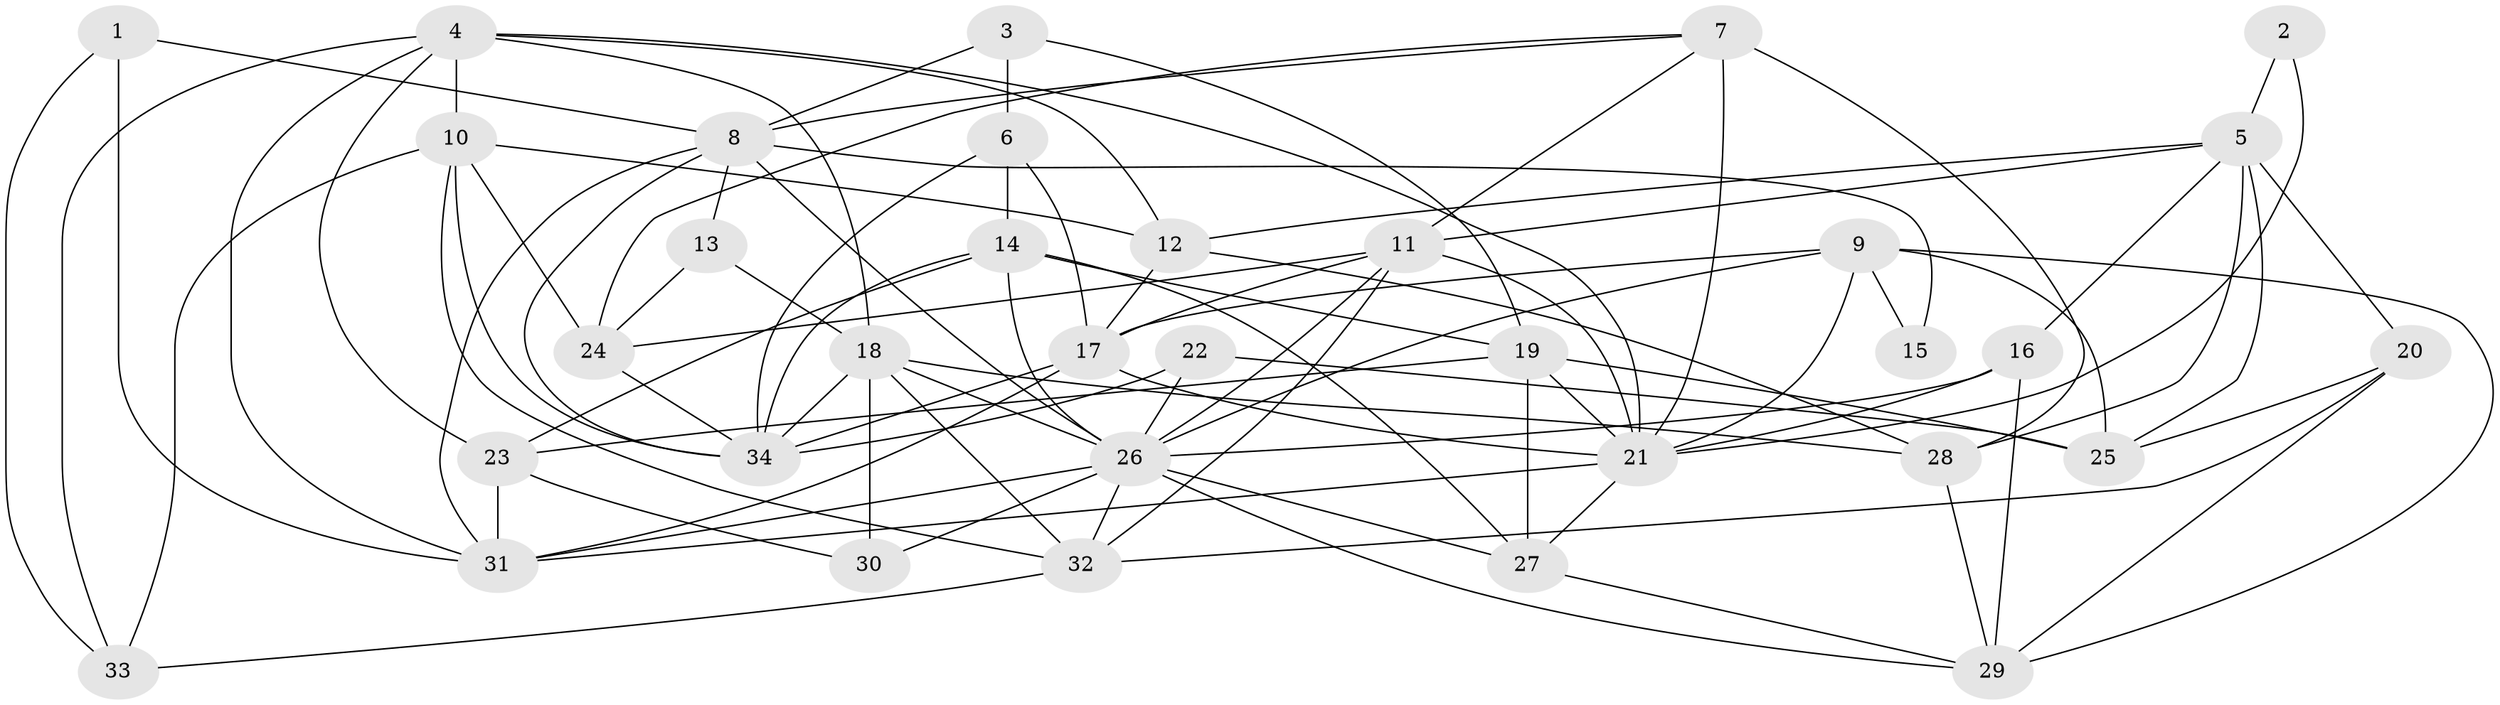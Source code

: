 // original degree distribution, {5: 0.2537313432835821, 3: 0.3582089552238806, 2: 0.07462686567164178, 4: 0.208955223880597, 6: 0.07462686567164178, 8: 0.014925373134328358, 7: 0.014925373134328358}
// Generated by graph-tools (version 1.1) at 2025/50/03/09/25 03:50:01]
// undirected, 34 vertices, 93 edges
graph export_dot {
graph [start="1"]
  node [color=gray90,style=filled];
  1;
  2;
  3;
  4;
  5;
  6;
  7;
  8;
  9;
  10;
  11;
  12;
  13;
  14;
  15;
  16;
  17;
  18;
  19;
  20;
  21;
  22;
  23;
  24;
  25;
  26;
  27;
  28;
  29;
  30;
  31;
  32;
  33;
  34;
  1 -- 8 [weight=1.0];
  1 -- 31 [weight=1.0];
  1 -- 33 [weight=1.0];
  2 -- 5 [weight=1.0];
  2 -- 21 [weight=1.0];
  3 -- 6 [weight=1.0];
  3 -- 8 [weight=1.0];
  3 -- 19 [weight=1.0];
  4 -- 10 [weight=1.0];
  4 -- 12 [weight=1.0];
  4 -- 18 [weight=1.0];
  4 -- 21 [weight=1.0];
  4 -- 23 [weight=1.0];
  4 -- 31 [weight=1.0];
  4 -- 33 [weight=1.0];
  5 -- 11 [weight=2.0];
  5 -- 12 [weight=1.0];
  5 -- 16 [weight=1.0];
  5 -- 20 [weight=1.0];
  5 -- 25 [weight=1.0];
  5 -- 28 [weight=1.0];
  6 -- 14 [weight=1.0];
  6 -- 17 [weight=1.0];
  6 -- 34 [weight=1.0];
  7 -- 8 [weight=1.0];
  7 -- 11 [weight=1.0];
  7 -- 21 [weight=1.0];
  7 -- 24 [weight=1.0];
  7 -- 28 [weight=1.0];
  8 -- 13 [weight=1.0];
  8 -- 15 [weight=1.0];
  8 -- 26 [weight=1.0];
  8 -- 31 [weight=1.0];
  8 -- 34 [weight=1.0];
  9 -- 15 [weight=1.0];
  9 -- 17 [weight=1.0];
  9 -- 21 [weight=1.0];
  9 -- 25 [weight=1.0];
  9 -- 26 [weight=1.0];
  9 -- 29 [weight=1.0];
  10 -- 12 [weight=1.0];
  10 -- 24 [weight=1.0];
  10 -- 32 [weight=1.0];
  10 -- 33 [weight=1.0];
  10 -- 34 [weight=1.0];
  11 -- 17 [weight=1.0];
  11 -- 21 [weight=1.0];
  11 -- 24 [weight=1.0];
  11 -- 26 [weight=1.0];
  11 -- 32 [weight=1.0];
  12 -- 17 [weight=1.0];
  12 -- 28 [weight=1.0];
  13 -- 18 [weight=1.0];
  13 -- 24 [weight=1.0];
  14 -- 19 [weight=1.0];
  14 -- 23 [weight=1.0];
  14 -- 26 [weight=1.0];
  14 -- 27 [weight=1.0];
  14 -- 34 [weight=1.0];
  16 -- 21 [weight=1.0];
  16 -- 26 [weight=2.0];
  16 -- 29 [weight=1.0];
  17 -- 21 [weight=1.0];
  17 -- 31 [weight=1.0];
  17 -- 34 [weight=1.0];
  18 -- 26 [weight=1.0];
  18 -- 28 [weight=1.0];
  18 -- 30 [weight=1.0];
  18 -- 32 [weight=1.0];
  18 -- 34 [weight=1.0];
  19 -- 21 [weight=1.0];
  19 -- 23 [weight=1.0];
  19 -- 25 [weight=1.0];
  19 -- 27 [weight=1.0];
  20 -- 25 [weight=1.0];
  20 -- 29 [weight=1.0];
  20 -- 32 [weight=1.0];
  21 -- 27 [weight=1.0];
  21 -- 31 [weight=1.0];
  22 -- 25 [weight=1.0];
  22 -- 26 [weight=1.0];
  22 -- 34 [weight=1.0];
  23 -- 30 [weight=2.0];
  23 -- 31 [weight=1.0];
  24 -- 34 [weight=1.0];
  26 -- 27 [weight=1.0];
  26 -- 29 [weight=1.0];
  26 -- 30 [weight=2.0];
  26 -- 31 [weight=1.0];
  26 -- 32 [weight=1.0];
  27 -- 29 [weight=1.0];
  28 -- 29 [weight=1.0];
  32 -- 33 [weight=1.0];
}

